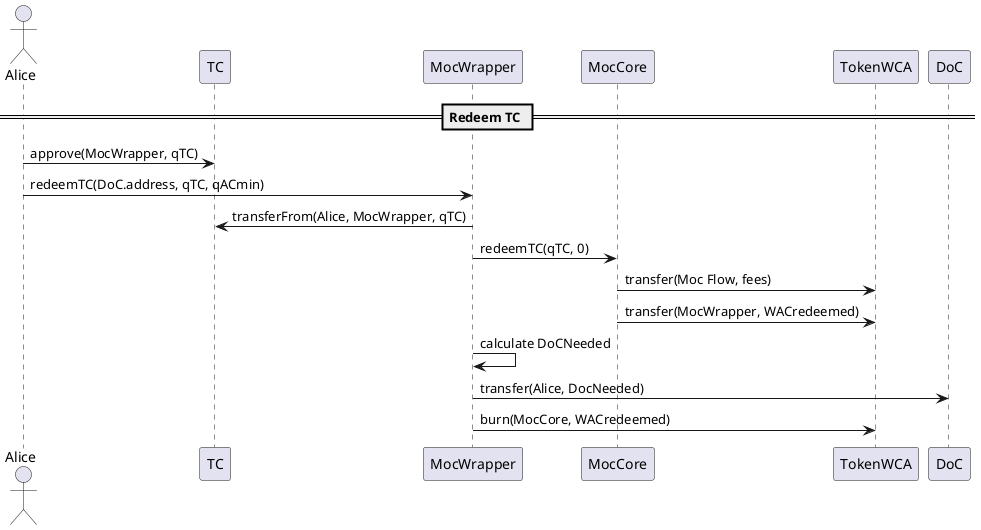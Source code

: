 @startuml

== Redeem TC ==

actor Alice
Alice -> TC : approve(MocWrapper, qTC)
Alice -> MocWrapper : redeemTC(DoC.address, qTC, qACmin)
MocWrapper -> TC : transferFrom(Alice, MocWrapper, qTC)
MocWrapper -> MocCore : redeemTC(qTC, 0)
MocCore -> TokenWCA : transfer(Moc Flow, fees) 
MocCore -> TokenWCA : transfer(MocWrapper, WACredeemed)
MocWrapper -> MocWrapper : calculate DoCNeeded
MocWrapper -> DoC : transfer(Alice, DocNeeded) 
MocWrapper -> TokenWCA : burn(MocCore, WACredeemed)

@enduml